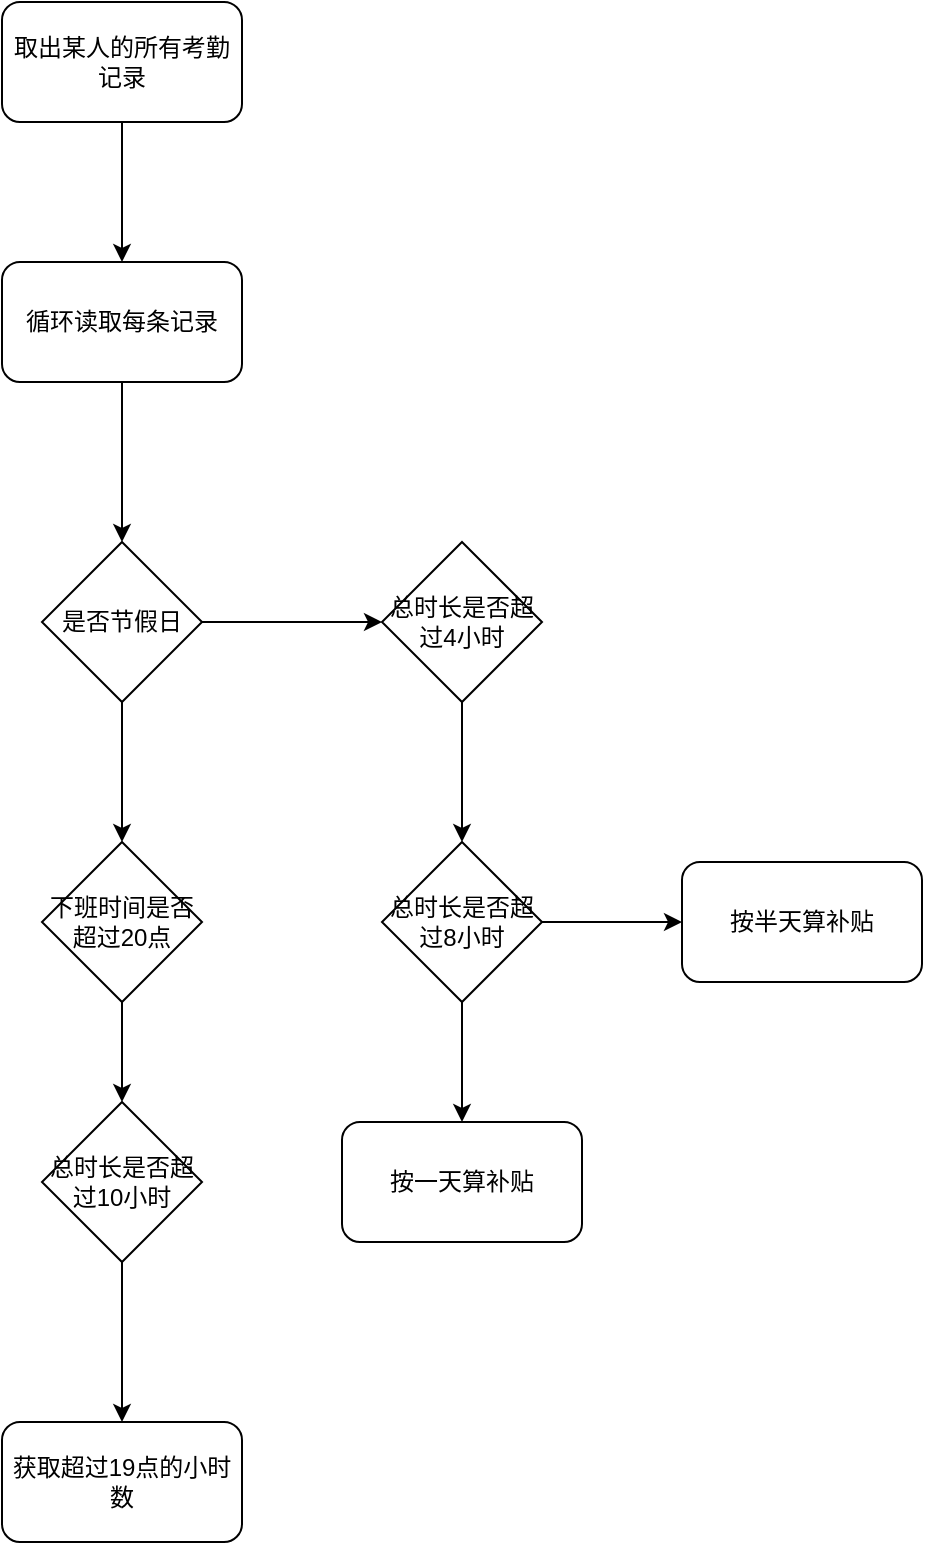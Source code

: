 <mxfile version="21.6.6" type="github" pages="2">
  <diagram name="计算某个的补贴" id="iS9p4aM6G4LNWK-n7UI4">
    <mxGraphModel dx="880" dy="484" grid="1" gridSize="10" guides="1" tooltips="1" connect="1" arrows="1" fold="1" page="1" pageScale="1" pageWidth="3300" pageHeight="4681" math="0" shadow="0">
      <root>
        <mxCell id="0" />
        <mxCell id="1" parent="0" />
        <mxCell id="ilqu17IPZ1YNnpWqh4vn-7" style="edgeStyle=orthogonalEdgeStyle;rounded=0;orthogonalLoop=1;jettySize=auto;html=1;entryX=0.5;entryY=0;entryDx=0;entryDy=0;" edge="1" parent="1" source="ilqu17IPZ1YNnpWqh4vn-1" target="ilqu17IPZ1YNnpWqh4vn-2">
          <mxGeometry relative="1" as="geometry" />
        </mxCell>
        <mxCell id="ilqu17IPZ1YNnpWqh4vn-1" value="取出某人的所有考勤记录" style="rounded=1;whiteSpace=wrap;html=1;" vertex="1" parent="1">
          <mxGeometry x="390" y="130" width="120" height="60" as="geometry" />
        </mxCell>
        <mxCell id="ilqu17IPZ1YNnpWqh4vn-8" style="edgeStyle=orthogonalEdgeStyle;rounded=0;orthogonalLoop=1;jettySize=auto;html=1;entryX=0.5;entryY=0;entryDx=0;entryDy=0;" edge="1" parent="1" source="ilqu17IPZ1YNnpWqh4vn-2" target="ilqu17IPZ1YNnpWqh4vn-3">
          <mxGeometry relative="1" as="geometry" />
        </mxCell>
        <mxCell id="ilqu17IPZ1YNnpWqh4vn-2" value="循环读取每条记录" style="rounded=1;whiteSpace=wrap;html=1;" vertex="1" parent="1">
          <mxGeometry x="390" y="260" width="120" height="60" as="geometry" />
        </mxCell>
        <mxCell id="ilqu17IPZ1YNnpWqh4vn-9" style="edgeStyle=orthogonalEdgeStyle;rounded=0;orthogonalLoop=1;jettySize=auto;html=1;" edge="1" parent="1" source="ilqu17IPZ1YNnpWqh4vn-3" target="ilqu17IPZ1YNnpWqh4vn-4">
          <mxGeometry relative="1" as="geometry" />
        </mxCell>
        <mxCell id="ilqu17IPZ1YNnpWqh4vn-14" style="edgeStyle=orthogonalEdgeStyle;rounded=0;orthogonalLoop=1;jettySize=auto;html=1;entryX=0;entryY=0.5;entryDx=0;entryDy=0;" edge="1" parent="1" source="ilqu17IPZ1YNnpWqh4vn-3" target="ilqu17IPZ1YNnpWqh4vn-12">
          <mxGeometry relative="1" as="geometry" />
        </mxCell>
        <mxCell id="ilqu17IPZ1YNnpWqh4vn-3" value="是否节假日" style="rhombus;whiteSpace=wrap;html=1;" vertex="1" parent="1">
          <mxGeometry x="410" y="400" width="80" height="80" as="geometry" />
        </mxCell>
        <mxCell id="ilqu17IPZ1YNnpWqh4vn-10" style="edgeStyle=orthogonalEdgeStyle;rounded=0;orthogonalLoop=1;jettySize=auto;html=1;entryX=0.5;entryY=0;entryDx=0;entryDy=0;" edge="1" parent="1" source="ilqu17IPZ1YNnpWqh4vn-4" target="ilqu17IPZ1YNnpWqh4vn-5">
          <mxGeometry relative="1" as="geometry" />
        </mxCell>
        <mxCell id="ilqu17IPZ1YNnpWqh4vn-4" value="下班时间是否超过20点" style="rhombus;whiteSpace=wrap;html=1;" vertex="1" parent="1">
          <mxGeometry x="410" y="550" width="80" height="80" as="geometry" />
        </mxCell>
        <mxCell id="ilqu17IPZ1YNnpWqh4vn-11" style="edgeStyle=orthogonalEdgeStyle;rounded=0;orthogonalLoop=1;jettySize=auto;html=1;entryX=0.5;entryY=0;entryDx=0;entryDy=0;" edge="1" parent="1" source="ilqu17IPZ1YNnpWqh4vn-5" target="ilqu17IPZ1YNnpWqh4vn-6">
          <mxGeometry relative="1" as="geometry" />
        </mxCell>
        <mxCell id="ilqu17IPZ1YNnpWqh4vn-5" value="总时长是否超过10小时" style="rhombus;whiteSpace=wrap;html=1;" vertex="1" parent="1">
          <mxGeometry x="410" y="680" width="80" height="80" as="geometry" />
        </mxCell>
        <mxCell id="ilqu17IPZ1YNnpWqh4vn-6" value="获取超过19点的小时数" style="rounded=1;whiteSpace=wrap;html=1;" vertex="1" parent="1">
          <mxGeometry x="390" y="840" width="120" height="60" as="geometry" />
        </mxCell>
        <mxCell id="ilqu17IPZ1YNnpWqh4vn-15" style="edgeStyle=orthogonalEdgeStyle;rounded=0;orthogonalLoop=1;jettySize=auto;html=1;entryX=0.5;entryY=0;entryDx=0;entryDy=0;" edge="1" parent="1" source="ilqu17IPZ1YNnpWqh4vn-12" target="ilqu17IPZ1YNnpWqh4vn-13">
          <mxGeometry relative="1" as="geometry" />
        </mxCell>
        <mxCell id="ilqu17IPZ1YNnpWqh4vn-12" value="总时长是否超过4小时" style="rhombus;whiteSpace=wrap;html=1;" vertex="1" parent="1">
          <mxGeometry x="580" y="400" width="80" height="80" as="geometry" />
        </mxCell>
        <mxCell id="ilqu17IPZ1YNnpWqh4vn-18" style="edgeStyle=orthogonalEdgeStyle;rounded=0;orthogonalLoop=1;jettySize=auto;html=1;entryX=0;entryY=0.5;entryDx=0;entryDy=0;" edge="1" parent="1" source="ilqu17IPZ1YNnpWqh4vn-13" target="ilqu17IPZ1YNnpWqh4vn-17">
          <mxGeometry relative="1" as="geometry" />
        </mxCell>
        <mxCell id="ilqu17IPZ1YNnpWqh4vn-19" style="edgeStyle=orthogonalEdgeStyle;rounded=0;orthogonalLoop=1;jettySize=auto;html=1;entryX=0.5;entryY=0;entryDx=0;entryDy=0;" edge="1" parent="1" source="ilqu17IPZ1YNnpWqh4vn-13" target="ilqu17IPZ1YNnpWqh4vn-16">
          <mxGeometry relative="1" as="geometry" />
        </mxCell>
        <mxCell id="ilqu17IPZ1YNnpWqh4vn-13" value="总时长是否超过8小时" style="rhombus;whiteSpace=wrap;html=1;" vertex="1" parent="1">
          <mxGeometry x="580" y="550" width="80" height="80" as="geometry" />
        </mxCell>
        <mxCell id="ilqu17IPZ1YNnpWqh4vn-16" value="按一天算补贴" style="rounded=1;whiteSpace=wrap;html=1;" vertex="1" parent="1">
          <mxGeometry x="560" y="690" width="120" height="60" as="geometry" />
        </mxCell>
        <mxCell id="ilqu17IPZ1YNnpWqh4vn-17" value="按半天算补贴" style="rounded=1;whiteSpace=wrap;html=1;" vertex="1" parent="1">
          <mxGeometry x="730" y="560" width="120" height="60" as="geometry" />
        </mxCell>
      </root>
    </mxGraphModel>
  </diagram>
  <diagram id="TIqmkEKNKMjPgMDXcX8w" name="统计所有人的补贴">
    <mxGraphModel dx="880" dy="484" grid="1" gridSize="10" guides="1" tooltips="1" connect="1" arrows="1" fold="1" page="1" pageScale="1" pageWidth="3300" pageHeight="4681" math="0" shadow="0">
      <root>
        <mxCell id="0" />
        <mxCell id="1" parent="0" />
        <mxCell id="OSJKPv7Sq10TuO7e_GsK-4" style="edgeStyle=orthogonalEdgeStyle;rounded=0;orthogonalLoop=1;jettySize=auto;html=1;entryX=0.5;entryY=0;entryDx=0;entryDy=0;" edge="1" parent="1" source="OSJKPv7Sq10TuO7e_GsK-1" target="OSJKPv7Sq10TuO7e_GsK-2">
          <mxGeometry relative="1" as="geometry" />
        </mxCell>
        <mxCell id="OSJKPv7Sq10TuO7e_GsK-1" value="按照模板创建一个包含在名单列表中的人的补贴表" style="rounded=1;whiteSpace=wrap;html=1;" vertex="1" parent="1">
          <mxGeometry x="380" y="90" width="120" height="60" as="geometry" />
        </mxCell>
        <mxCell id="OSJKPv7Sq10TuO7e_GsK-5" style="edgeStyle=orthogonalEdgeStyle;rounded=0;orthogonalLoop=1;jettySize=auto;html=1;entryX=0.5;entryY=0;entryDx=0;entryDy=0;" edge="1" parent="1" source="OSJKPv7Sq10TuO7e_GsK-2" target="OSJKPv7Sq10TuO7e_GsK-3">
          <mxGeometry relative="1" as="geometry" />
        </mxCell>
        <mxCell id="OSJKPv7Sq10TuO7e_GsK-2" value="循环读取名单列表" style="rounded=1;whiteSpace=wrap;html=1;" vertex="1" parent="1">
          <mxGeometry x="380" y="230" width="120" height="60" as="geometry" />
        </mxCell>
        <mxCell id="OSJKPv7Sq10TuO7e_GsK-3" value="计算某个人的补贴" style="shape=process;whiteSpace=wrap;html=1;backgroundOutline=1;" vertex="1" parent="1">
          <mxGeometry x="380" y="410" width="120" height="60" as="geometry" />
        </mxCell>
        <mxCell id="OSJKPv7Sq10TuO7e_GsK-7" style="edgeStyle=orthogonalEdgeStyle;rounded=0;orthogonalLoop=1;jettySize=auto;html=1;entryX=0;entryY=0.5;entryDx=0;entryDy=0;" edge="1" parent="1" source="OSJKPv7Sq10TuO7e_GsK-6" target="OSJKPv7Sq10TuO7e_GsK-1">
          <mxGeometry relative="1" as="geometry" />
        </mxCell>
        <mxCell id="OSJKPv7Sq10TuO7e_GsK-6" value="读取考勤记录表" style="rounded=1;whiteSpace=wrap;html=1;" vertex="1" parent="1">
          <mxGeometry x="160" y="90" width="120" height="60" as="geometry" />
        </mxCell>
      </root>
    </mxGraphModel>
  </diagram>
</mxfile>
